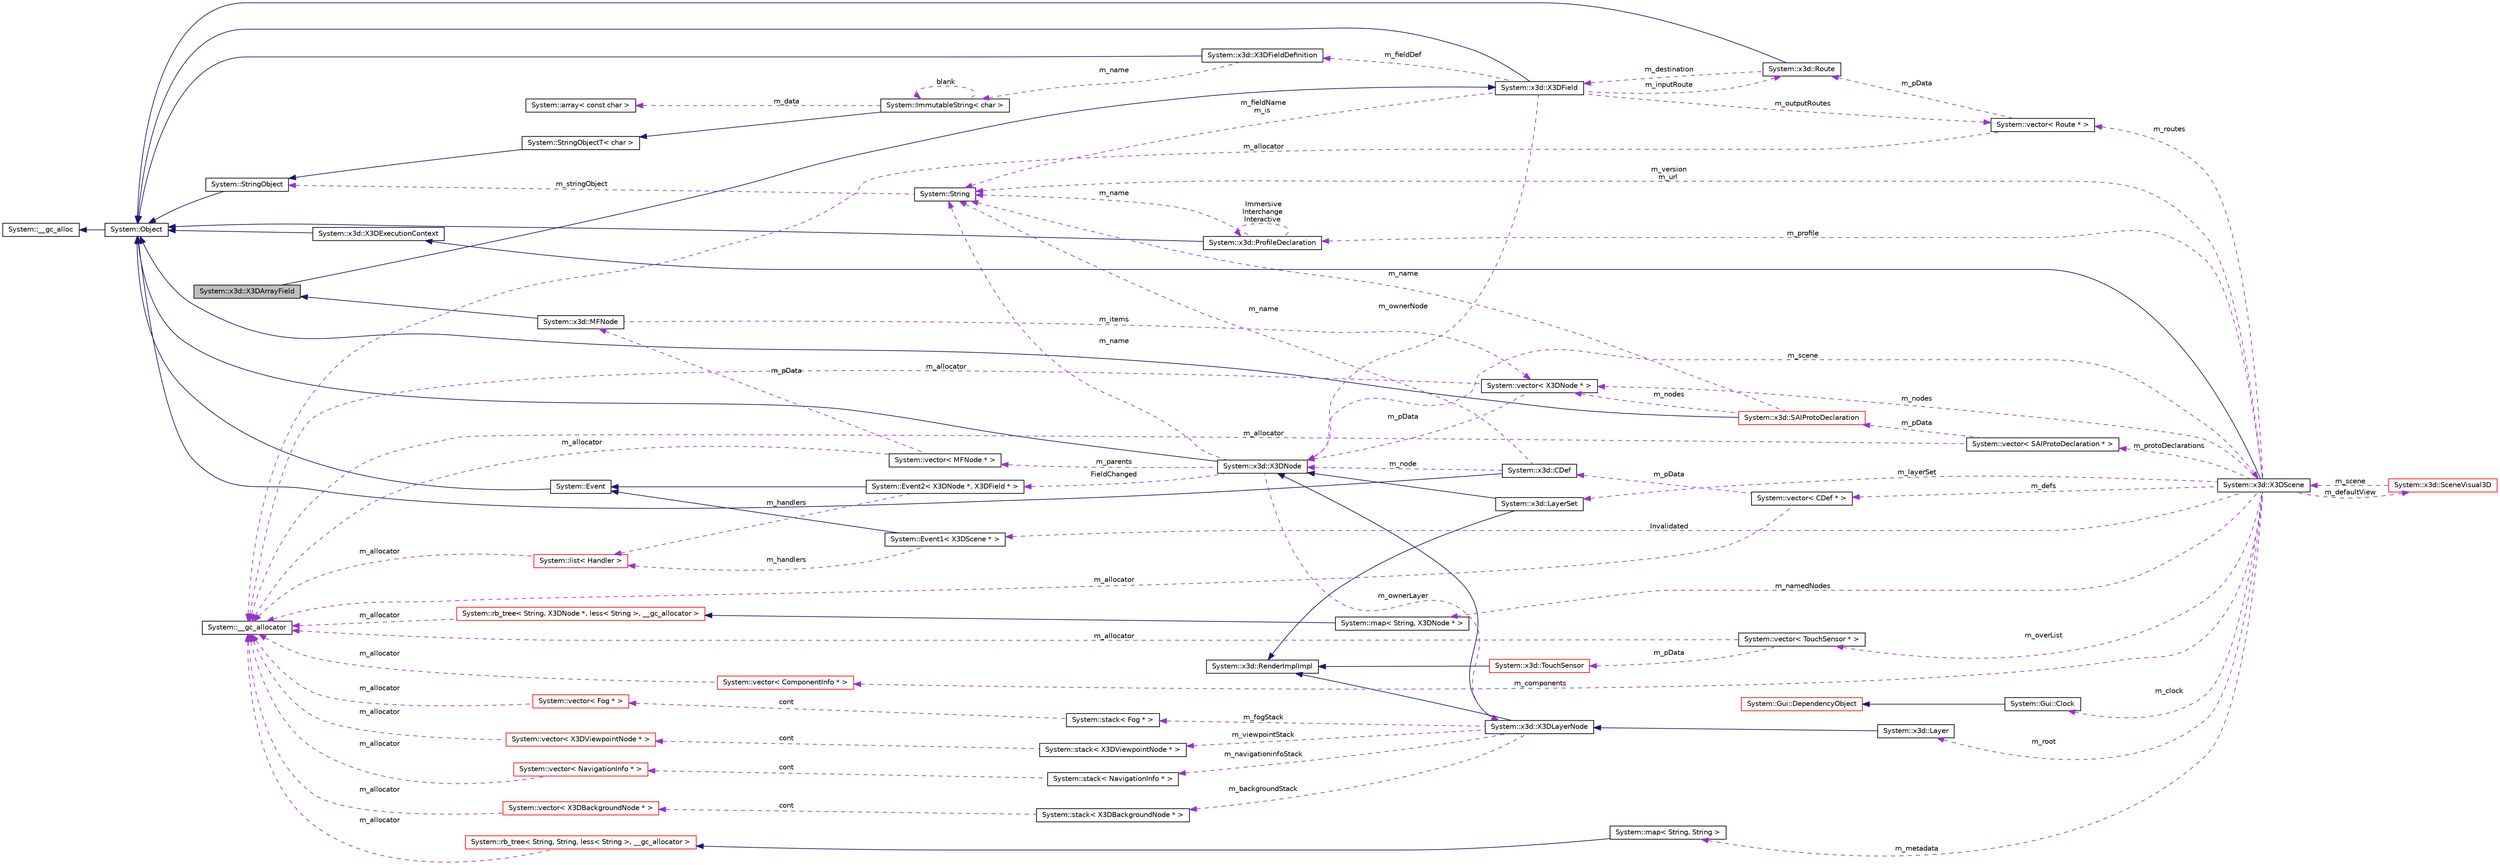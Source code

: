digraph G
{
  edge [fontname="Helvetica",fontsize="10",labelfontname="Helvetica",labelfontsize="10"];
  node [fontname="Helvetica",fontsize="10",shape=record];
  rankdir="LR";
  Node1 [label="System::x3d::X3DArrayField",height=0.2,width=0.4,color="black", fillcolor="grey75", style="filled" fontcolor="black"];
  Node2 -> Node1 [dir="back",color="midnightblue",fontsize="10",style="solid",fontname="Helvetica"];
  Node2 [label="System::x3d::X3DField",height=0.2,width=0.4,color="black", fillcolor="white", style="filled",URL="$class_system_1_1x3d_1_1_x3_d_field.html"];
  Node3 -> Node2 [dir="back",color="midnightblue",fontsize="10",style="solid",fontname="Helvetica"];
  Node3 [label="System::Object",height=0.2,width=0.4,color="black", fillcolor="white", style="filled",URL="$class_system_1_1_object.html"];
  Node4 -> Node3 [dir="back",color="midnightblue",fontsize="10",style="solid",fontname="Helvetica"];
  Node4 [label="System::__gc_alloc",height=0.2,width=0.4,color="black", fillcolor="white", style="filled",URL="$class_system_1_1____gc__alloc.html"];
  Node5 -> Node2 [dir="back",color="darkorchid3",fontsize="10",style="dashed",label=" m_inputRoute" ,fontname="Helvetica"];
  Node5 [label="System::x3d::Route",height=0.2,width=0.4,color="black", fillcolor="white", style="filled",URL="$class_system_1_1x3d_1_1_route.html"];
  Node3 -> Node5 [dir="back",color="midnightblue",fontsize="10",style="solid",fontname="Helvetica"];
  Node2 -> Node5 [dir="back",color="darkorchid3",fontsize="10",style="dashed",label=" m_destination" ,fontname="Helvetica"];
  Node6 -> Node2 [dir="back",color="darkorchid3",fontsize="10",style="dashed",label=" m_fieldDef" ,fontname="Helvetica"];
  Node6 [label="System::x3d::X3DFieldDefinition",height=0.2,width=0.4,color="black", fillcolor="white", style="filled",URL="$class_system_1_1x3d_1_1_x3_d_field_definition.html"];
  Node3 -> Node6 [dir="back",color="midnightblue",fontsize="10",style="solid",fontname="Helvetica"];
  Node7 -> Node6 [dir="back",color="darkorchid3",fontsize="10",style="dashed",label=" m_name" ,fontname="Helvetica"];
  Node7 [label="System::ImmutableString\< char \>",height=0.2,width=0.4,color="black", fillcolor="white", style="filled",URL="$class_system_1_1_immutable_string.html"];
  Node8 -> Node7 [dir="back",color="midnightblue",fontsize="10",style="solid",fontname="Helvetica"];
  Node8 [label="System::StringObjectT\< char \>",height=0.2,width=0.4,color="black", fillcolor="white", style="filled",URL="$class_system_1_1_string_object_t.html"];
  Node9 -> Node8 [dir="back",color="midnightblue",fontsize="10",style="solid",fontname="Helvetica"];
  Node9 [label="System::StringObject",height=0.2,width=0.4,color="black", fillcolor="white", style="filled",URL="$class_system_1_1_string_object.html"];
  Node3 -> Node9 [dir="back",color="midnightblue",fontsize="10",style="solid",fontname="Helvetica"];
  Node7 -> Node7 [dir="back",color="darkorchid3",fontsize="10",style="dashed",label=" blank" ,fontname="Helvetica"];
  Node10 -> Node7 [dir="back",color="darkorchid3",fontsize="10",style="dashed",label=" m_data" ,fontname="Helvetica"];
  Node10 [label="System::array\< const char \>",height=0.2,width=0.4,color="black", fillcolor="white", style="filled",URL="$class_system_1_1array.html"];
  Node11 -> Node2 [dir="back",color="darkorchid3",fontsize="10",style="dashed",label=" m_outputRoutes" ,fontname="Helvetica"];
  Node11 [label="System::vector\< Route * \>",height=0.2,width=0.4,color="black", fillcolor="white", style="filled",URL="$class_system_1_1vector.html"];
  Node12 -> Node11 [dir="back",color="darkorchid3",fontsize="10",style="dashed",label=" m_allocator" ,fontname="Helvetica"];
  Node12 [label="System::__gc_allocator",height=0.2,width=0.4,color="black", fillcolor="white", style="filled",URL="$class_system_1_1____gc__allocator.html"];
  Node5 -> Node11 [dir="back",color="darkorchid3",fontsize="10",style="dashed",label=" m_pData" ,fontname="Helvetica"];
  Node13 -> Node2 [dir="back",color="darkorchid3",fontsize="10",style="dashed",label=" m_fieldName\nm_is" ,fontname="Helvetica"];
  Node13 [label="System::String",height=0.2,width=0.4,color="black", fillcolor="white", style="filled",URL="$class_system_1_1_string.html"];
  Node9 -> Node13 [dir="back",color="darkorchid3",fontsize="10",style="dashed",label=" m_stringObject" ,fontname="Helvetica"];
  Node14 -> Node2 [dir="back",color="darkorchid3",fontsize="10",style="dashed",label=" m_ownerNode" ,fontname="Helvetica"];
  Node14 [label="System::x3d::X3DNode",height=0.2,width=0.4,color="black", fillcolor="white", style="filled",URL="$class_system_1_1x3d_1_1_x3_d_node.html"];
  Node3 -> Node14 [dir="back",color="midnightblue",fontsize="10",style="solid",fontname="Helvetica"];
  Node15 -> Node14 [dir="back",color="darkorchid3",fontsize="10",style="dashed",label=" m_ownerLayer" ,fontname="Helvetica"];
  Node15 [label="System::x3d::X3DLayerNode",height=0.2,width=0.4,color="black", fillcolor="white", style="filled",URL="$class_system_1_1x3d_1_1_x3_d_layer_node.html"];
  Node14 -> Node15 [dir="back",color="midnightblue",fontsize="10",style="solid",fontname="Helvetica"];
  Node16 -> Node15 [dir="back",color="midnightblue",fontsize="10",style="solid",fontname="Helvetica"];
  Node16 [label="System::x3d::RenderImplImpl",height=0.2,width=0.4,color="black", fillcolor="white", style="filled",URL="$class_system_1_1x3d_1_1_render_impl_impl.html"];
  Node17 -> Node15 [dir="back",color="darkorchid3",fontsize="10",style="dashed",label=" m_navigationinfoStack" ,fontname="Helvetica"];
  Node17 [label="System::stack\< NavigationInfo * \>",height=0.2,width=0.4,color="black", fillcolor="white", style="filled",URL="$class_system_1_1stack.html"];
  Node18 -> Node17 [dir="back",color="darkorchid3",fontsize="10",style="dashed",label=" cont" ,fontname="Helvetica"];
  Node18 [label="System::vector\< NavigationInfo * \>",height=0.2,width=0.4,color="red", fillcolor="white", style="filled",URL="$class_system_1_1vector.html"];
  Node12 -> Node18 [dir="back",color="darkorchid3",fontsize="10",style="dashed",label=" m_allocator" ,fontname="Helvetica"];
  Node19 -> Node15 [dir="back",color="darkorchid3",fontsize="10",style="dashed",label=" m_viewpointStack" ,fontname="Helvetica"];
  Node19 [label="System::stack\< X3DViewpointNode * \>",height=0.2,width=0.4,color="black", fillcolor="white", style="filled",URL="$class_system_1_1stack.html"];
  Node20 -> Node19 [dir="back",color="darkorchid3",fontsize="10",style="dashed",label=" cont" ,fontname="Helvetica"];
  Node20 [label="System::vector\< X3DViewpointNode * \>",height=0.2,width=0.4,color="red", fillcolor="white", style="filled",URL="$class_system_1_1vector.html"];
  Node12 -> Node20 [dir="back",color="darkorchid3",fontsize="10",style="dashed",label=" m_allocator" ,fontname="Helvetica"];
  Node21 -> Node15 [dir="back",color="darkorchid3",fontsize="10",style="dashed",label=" m_fogStack" ,fontname="Helvetica"];
  Node21 [label="System::stack\< Fog * \>",height=0.2,width=0.4,color="black", fillcolor="white", style="filled",URL="$class_system_1_1stack.html"];
  Node22 -> Node21 [dir="back",color="darkorchid3",fontsize="10",style="dashed",label=" cont" ,fontname="Helvetica"];
  Node22 [label="System::vector\< Fog * \>",height=0.2,width=0.4,color="red", fillcolor="white", style="filled",URL="$class_system_1_1vector.html"];
  Node12 -> Node22 [dir="back",color="darkorchid3",fontsize="10",style="dashed",label=" m_allocator" ,fontname="Helvetica"];
  Node23 -> Node15 [dir="back",color="darkorchid3",fontsize="10",style="dashed",label=" m_backgroundStack" ,fontname="Helvetica"];
  Node23 [label="System::stack\< X3DBackgroundNode * \>",height=0.2,width=0.4,color="black", fillcolor="white", style="filled",URL="$class_system_1_1stack.html"];
  Node24 -> Node23 [dir="back",color="darkorchid3",fontsize="10",style="dashed",label=" cont" ,fontname="Helvetica"];
  Node24 [label="System::vector\< X3DBackgroundNode * \>",height=0.2,width=0.4,color="red", fillcolor="white", style="filled",URL="$class_system_1_1vector.html"];
  Node12 -> Node24 [dir="back",color="darkorchid3",fontsize="10",style="dashed",label=" m_allocator" ,fontname="Helvetica"];
  Node25 -> Node14 [dir="back",color="darkorchid3",fontsize="10",style="dashed",label=" m_parents" ,fontname="Helvetica"];
  Node25 [label="System::vector\< MFNode * \>",height=0.2,width=0.4,color="black", fillcolor="white", style="filled",URL="$class_system_1_1vector.html"];
  Node12 -> Node25 [dir="back",color="darkorchid3",fontsize="10",style="dashed",label=" m_allocator" ,fontname="Helvetica"];
  Node26 -> Node25 [dir="back",color="darkorchid3",fontsize="10",style="dashed",label=" m_pData" ,fontname="Helvetica"];
  Node26 [label="System::x3d::MFNode",height=0.2,width=0.4,color="black", fillcolor="white", style="filled",URL="$class_system_1_1x3d_1_1_m_f_node.html"];
  Node1 -> Node26 [dir="back",color="midnightblue",fontsize="10",style="solid",fontname="Helvetica"];
  Node27 -> Node26 [dir="back",color="darkorchid3",fontsize="10",style="dashed",label=" m_items" ,fontname="Helvetica"];
  Node27 [label="System::vector\< X3DNode * \>",height=0.2,width=0.4,color="black", fillcolor="white", style="filled",URL="$class_system_1_1vector.html"];
  Node12 -> Node27 [dir="back",color="darkorchid3",fontsize="10",style="dashed",label=" m_allocator" ,fontname="Helvetica"];
  Node14 -> Node27 [dir="back",color="darkorchid3",fontsize="10",style="dashed",label=" m_pData" ,fontname="Helvetica"];
  Node28 -> Node14 [dir="back",color="darkorchid3",fontsize="10",style="dashed",label=" m_scene" ,fontname="Helvetica"];
  Node28 [label="System::x3d::X3DScene",height=0.2,width=0.4,color="black", fillcolor="white", style="filled",URL="$class_system_1_1x3d_1_1_x3_d_scene.html"];
  Node29 -> Node28 [dir="back",color="midnightblue",fontsize="10",style="solid",fontname="Helvetica"];
  Node29 [label="System::x3d::X3DExecutionContext",height=0.2,width=0.4,color="black", fillcolor="white", style="filled",URL="$class_system_1_1x3d_1_1_x3_d_execution_context.html"];
  Node3 -> Node29 [dir="back",color="midnightblue",fontsize="10",style="solid",fontname="Helvetica"];
  Node30 -> Node28 [dir="back",color="darkorchid3",fontsize="10",style="dashed",label=" m_defs" ,fontname="Helvetica"];
  Node30 [label="System::vector\< CDef * \>",height=0.2,width=0.4,color="black", fillcolor="white", style="filled",URL="$class_system_1_1vector.html"];
  Node12 -> Node30 [dir="back",color="darkorchid3",fontsize="10",style="dashed",label=" m_allocator" ,fontname="Helvetica"];
  Node31 -> Node30 [dir="back",color="darkorchid3",fontsize="10",style="dashed",label=" m_pData" ,fontname="Helvetica"];
  Node31 [label="System::x3d::CDef",height=0.2,width=0.4,color="black", fillcolor="white", style="filled",URL="$class_system_1_1x3d_1_1_c_def.html"];
  Node3 -> Node31 [dir="back",color="midnightblue",fontsize="10",style="solid",fontname="Helvetica"];
  Node13 -> Node31 [dir="back",color="darkorchid3",fontsize="10",style="dashed",label=" m_name" ,fontname="Helvetica"];
  Node14 -> Node31 [dir="back",color="darkorchid3",fontsize="10",style="dashed",label=" m_node" ,fontname="Helvetica"];
  Node32 -> Node28 [dir="back",color="darkorchid3",fontsize="10",style="dashed",label=" m_protoDeclarations" ,fontname="Helvetica"];
  Node32 [label="System::vector\< SAIProtoDeclaration * \>",height=0.2,width=0.4,color="black", fillcolor="white", style="filled",URL="$class_system_1_1vector.html"];
  Node12 -> Node32 [dir="back",color="darkorchid3",fontsize="10",style="dashed",label=" m_allocator" ,fontname="Helvetica"];
  Node33 -> Node32 [dir="back",color="darkorchid3",fontsize="10",style="dashed",label=" m_pData" ,fontname="Helvetica"];
  Node33 [label="System::x3d::SAIProtoDeclaration",height=0.2,width=0.4,color="red", fillcolor="white", style="filled",URL="$class_system_1_1x3d_1_1_s_a_i_proto_declaration.html"];
  Node3 -> Node33 [dir="back",color="midnightblue",fontsize="10",style="solid",fontname="Helvetica"];
  Node27 -> Node33 [dir="back",color="darkorchid3",fontsize="10",style="dashed",label=" m_nodes" ,fontname="Helvetica"];
  Node13 -> Node33 [dir="back",color="darkorchid3",fontsize="10",style="dashed",label=" m_name" ,fontname="Helvetica"];
  Node34 -> Node28 [dir="back",color="darkorchid3",fontsize="10",style="dashed",label=" Invalidated" ,fontname="Helvetica"];
  Node34 [label="System::Event1\< X3DScene * \>",height=0.2,width=0.4,color="black", fillcolor="white", style="filled",URL="$class_system_1_1_event1.html"];
  Node35 -> Node34 [dir="back",color="midnightblue",fontsize="10",style="solid",fontname="Helvetica"];
  Node35 [label="System::Event",height=0.2,width=0.4,color="black", fillcolor="white", style="filled",URL="$class_system_1_1_event.html"];
  Node3 -> Node35 [dir="back",color="midnightblue",fontsize="10",style="solid",fontname="Helvetica"];
  Node36 -> Node34 [dir="back",color="darkorchid3",fontsize="10",style="dashed",label=" m_handlers" ,fontname="Helvetica"];
  Node36 [label="System::list\< Handler \>",height=0.2,width=0.4,color="red", fillcolor="white", style="filled",URL="$class_system_1_1list.html"];
  Node12 -> Node36 [dir="back",color="darkorchid3",fontsize="10",style="dashed",label=" m_allocator" ,fontname="Helvetica"];
  Node37 -> Node28 [dir="back",color="darkorchid3",fontsize="10",style="dashed",label=" m_namedNodes" ,fontname="Helvetica"];
  Node37 [label="System::map\< String, X3DNode * \>",height=0.2,width=0.4,color="black", fillcolor="white", style="filled",URL="$class_system_1_1map.html"];
  Node38 -> Node37 [dir="back",color="midnightblue",fontsize="10",style="solid",fontname="Helvetica"];
  Node38 [label="System::rb_tree\< String, X3DNode *, less\< String \>, __gc_allocator \>",height=0.2,width=0.4,color="red", fillcolor="white", style="filled",URL="$class_system_1_1rb__tree.html"];
  Node12 -> Node38 [dir="back",color="darkorchid3",fontsize="10",style="dashed",label=" m_allocator" ,fontname="Helvetica"];
  Node39 -> Node28 [dir="back",color="darkorchid3",fontsize="10",style="dashed",label=" m_clock" ,fontname="Helvetica"];
  Node39 [label="System::Gui::Clock",height=0.2,width=0.4,color="black", fillcolor="white", style="filled",URL="$class_system_1_1_gui_1_1_clock.html"];
  Node40 -> Node39 [dir="back",color="midnightblue",fontsize="10",style="solid",fontname="Helvetica"];
  Node40 [label="System::Gui::DependencyObject",height=0.2,width=0.4,color="red", fillcolor="white", style="filled",URL="$class_system_1_1_gui_1_1_dependency_object.html"];
  Node27 -> Node28 [dir="back",color="darkorchid3",fontsize="10",style="dashed",label=" m_nodes" ,fontname="Helvetica"];
  Node41 -> Node28 [dir="back",color="darkorchid3",fontsize="10",style="dashed",label=" m_overList" ,fontname="Helvetica"];
  Node41 [label="System::vector\< TouchSensor * \>",height=0.2,width=0.4,color="black", fillcolor="white", style="filled",URL="$class_system_1_1vector.html"];
  Node12 -> Node41 [dir="back",color="darkorchid3",fontsize="10",style="dashed",label=" m_allocator" ,fontname="Helvetica"];
  Node42 -> Node41 [dir="back",color="darkorchid3",fontsize="10",style="dashed",label=" m_pData" ,fontname="Helvetica"];
  Node42 [label="System::x3d::TouchSensor",height=0.2,width=0.4,color="red", fillcolor="white", style="filled",URL="$class_system_1_1x3d_1_1_touch_sensor.html"];
  Node16 -> Node42 [dir="back",color="midnightblue",fontsize="10",style="solid",fontname="Helvetica"];
  Node43 -> Node28 [dir="back",color="darkorchid3",fontsize="10",style="dashed",label=" m_metadata" ,fontname="Helvetica"];
  Node43 [label="System::map\< String, String \>",height=0.2,width=0.4,color="black", fillcolor="white", style="filled",URL="$class_system_1_1map.html"];
  Node44 -> Node43 [dir="back",color="midnightblue",fontsize="10",style="solid",fontname="Helvetica"];
  Node44 [label="System::rb_tree\< String, String, less\< String \>, __gc_allocator \>",height=0.2,width=0.4,color="red", fillcolor="white", style="filled",URL="$class_system_1_1rb__tree.html"];
  Node12 -> Node44 [dir="back",color="darkorchid3",fontsize="10",style="dashed",label=" m_allocator" ,fontname="Helvetica"];
  Node11 -> Node28 [dir="back",color="darkorchid3",fontsize="10",style="dashed",label=" m_routes" ,fontname="Helvetica"];
  Node13 -> Node28 [dir="back",color="darkorchid3",fontsize="10",style="dashed",label=" m_version\nm_url" ,fontname="Helvetica"];
  Node45 -> Node28 [dir="back",color="darkorchid3",fontsize="10",style="dashed",label=" m_profile" ,fontname="Helvetica"];
  Node45 [label="System::x3d::ProfileDeclaration",height=0.2,width=0.4,color="black", fillcolor="white", style="filled",URL="$class_system_1_1x3d_1_1_profile_declaration.html"];
  Node3 -> Node45 [dir="back",color="midnightblue",fontsize="10",style="solid",fontname="Helvetica"];
  Node13 -> Node45 [dir="back",color="darkorchid3",fontsize="10",style="dashed",label=" m_name" ,fontname="Helvetica"];
  Node45 -> Node45 [dir="back",color="darkorchid3",fontsize="10",style="dashed",label=" Immersive\nInterchange\nInteractive" ,fontname="Helvetica"];
  Node46 -> Node28 [dir="back",color="darkorchid3",fontsize="10",style="dashed",label=" m_defaultView" ,fontname="Helvetica"];
  Node46 [label="System::x3d::SceneVisual3D",height=0.2,width=0.4,color="red", fillcolor="white", style="filled",URL="$class_system_1_1x3d_1_1_scene_visual3_d.html"];
  Node28 -> Node46 [dir="back",color="darkorchid3",fontsize="10",style="dashed",label=" m_scene" ,fontname="Helvetica"];
  Node47 -> Node28 [dir="back",color="darkorchid3",fontsize="10",style="dashed",label=" m_layerSet" ,fontname="Helvetica"];
  Node47 [label="System::x3d::LayerSet",height=0.2,width=0.4,color="black", fillcolor="white", style="filled",URL="$class_system_1_1x3d_1_1_layer_set.html"];
  Node14 -> Node47 [dir="back",color="midnightblue",fontsize="10",style="solid",fontname="Helvetica"];
  Node16 -> Node47 [dir="back",color="midnightblue",fontsize="10",style="solid",fontname="Helvetica"];
  Node48 -> Node28 [dir="back",color="darkorchid3",fontsize="10",style="dashed",label=" m_components" ,fontname="Helvetica"];
  Node48 [label="System::vector\< ComponentInfo * \>",height=0.2,width=0.4,color="red", fillcolor="white", style="filled",URL="$class_system_1_1vector.html"];
  Node12 -> Node48 [dir="back",color="darkorchid3",fontsize="10",style="dashed",label=" m_allocator" ,fontname="Helvetica"];
  Node49 -> Node28 [dir="back",color="darkorchid3",fontsize="10",style="dashed",label=" m_root" ,fontname="Helvetica"];
  Node49 [label="System::x3d::Layer",height=0.2,width=0.4,color="black", fillcolor="white", style="filled",URL="$class_system_1_1x3d_1_1_layer.html"];
  Node15 -> Node49 [dir="back",color="midnightblue",fontsize="10",style="solid",fontname="Helvetica"];
  Node13 -> Node14 [dir="back",color="darkorchid3",fontsize="10",style="dashed",label=" m_name" ,fontname="Helvetica"];
  Node50 -> Node14 [dir="back",color="darkorchid3",fontsize="10",style="dashed",label=" FieldChanged" ,fontname="Helvetica"];
  Node50 [label="System::Event2\< X3DNode *, X3DField * \>",height=0.2,width=0.4,color="black", fillcolor="white", style="filled",URL="$class_system_1_1_event2.html"];
  Node35 -> Node50 [dir="back",color="midnightblue",fontsize="10",style="solid",fontname="Helvetica"];
  Node36 -> Node50 [dir="back",color="darkorchid3",fontsize="10",style="dashed",label=" m_handlers" ,fontname="Helvetica"];
}
